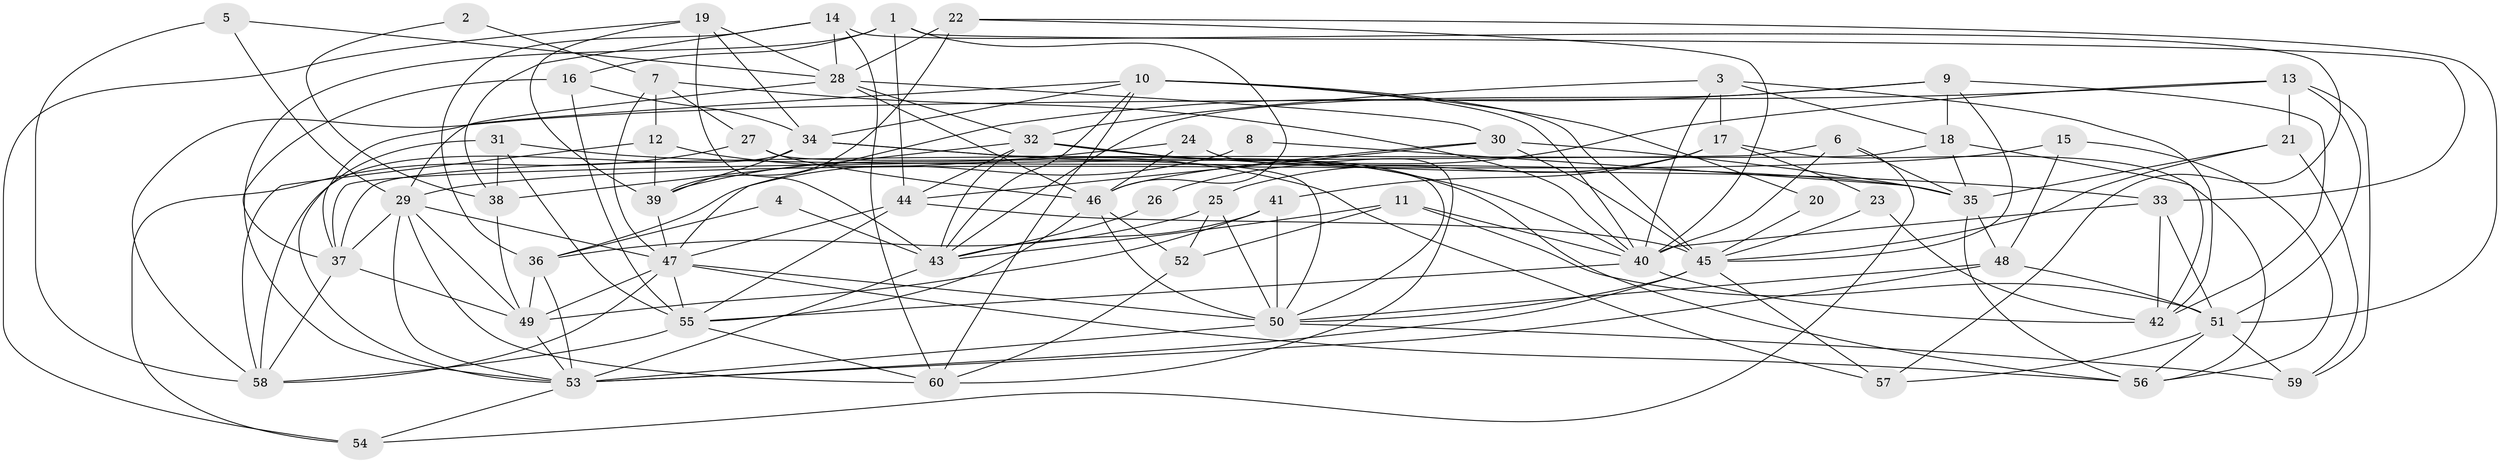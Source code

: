 // original degree distribution, {5: 0.20833333333333334, 3: 0.325, 4: 0.25, 2: 0.09166666666666666, 7: 0.03333333333333333, 6: 0.08333333333333333, 8: 0.008333333333333333}
// Generated by graph-tools (version 1.1) at 2025/50/03/09/25 03:50:14]
// undirected, 60 vertices, 164 edges
graph export_dot {
graph [start="1"]
  node [color=gray90,style=filled];
  1;
  2;
  3;
  4;
  5;
  6;
  7;
  8;
  9;
  10;
  11;
  12;
  13;
  14;
  15;
  16;
  17;
  18;
  19;
  20;
  21;
  22;
  23;
  24;
  25;
  26;
  27;
  28;
  29;
  30;
  31;
  32;
  33;
  34;
  35;
  36;
  37;
  38;
  39;
  40;
  41;
  42;
  43;
  44;
  45;
  46;
  47;
  48;
  49;
  50;
  51;
  52;
  53;
  54;
  55;
  56;
  57;
  58;
  59;
  60;
  1 -- 16 [weight=1.0];
  1 -- 33 [weight=1.0];
  1 -- 44 [weight=1.0];
  1 -- 46 [weight=1.0];
  1 -- 53 [weight=1.0];
  2 -- 7 [weight=1.0];
  2 -- 38 [weight=1.0];
  3 -- 17 [weight=1.0];
  3 -- 18 [weight=1.0];
  3 -- 32 [weight=1.0];
  3 -- 40 [weight=2.0];
  3 -- 42 [weight=2.0];
  4 -- 36 [weight=1.0];
  4 -- 43 [weight=1.0];
  5 -- 28 [weight=1.0];
  5 -- 29 [weight=1.0];
  5 -- 58 [weight=1.0];
  6 -- 35 [weight=1.0];
  6 -- 37 [weight=1.0];
  6 -- 40 [weight=1.0];
  6 -- 54 [weight=1.0];
  7 -- 12 [weight=1.0];
  7 -- 27 [weight=1.0];
  7 -- 40 [weight=1.0];
  7 -- 47 [weight=1.0];
  8 -- 35 [weight=1.0];
  8 -- 36 [weight=1.0];
  9 -- 18 [weight=1.0];
  9 -- 42 [weight=1.0];
  9 -- 43 [weight=1.0];
  9 -- 45 [weight=1.0];
  9 -- 47 [weight=1.0];
  10 -- 20 [weight=1.0];
  10 -- 34 [weight=1.0];
  10 -- 37 [weight=1.0];
  10 -- 40 [weight=1.0];
  10 -- 43 [weight=1.0];
  10 -- 45 [weight=1.0];
  10 -- 60 [weight=1.0];
  11 -- 40 [weight=1.0];
  11 -- 43 [weight=1.0];
  11 -- 51 [weight=1.0];
  11 -- 52 [weight=1.0];
  12 -- 39 [weight=1.0];
  12 -- 57 [weight=1.0];
  12 -- 58 [weight=1.0];
  13 -- 21 [weight=1.0];
  13 -- 26 [weight=1.0];
  13 -- 51 [weight=1.0];
  13 -- 58 [weight=1.0];
  13 -- 59 [weight=1.0];
  14 -- 28 [weight=1.0];
  14 -- 36 [weight=1.0];
  14 -- 38 [weight=1.0];
  14 -- 57 [weight=1.0];
  14 -- 60 [weight=1.0];
  15 -- 29 [weight=1.0];
  15 -- 48 [weight=1.0];
  15 -- 56 [weight=1.0];
  16 -- 34 [weight=1.0];
  16 -- 37 [weight=1.0];
  16 -- 55 [weight=1.0];
  17 -- 23 [weight=1.0];
  17 -- 25 [weight=1.0];
  17 -- 41 [weight=1.0];
  17 -- 56 [weight=1.0];
  18 -- 35 [weight=1.0];
  18 -- 37 [weight=1.0];
  18 -- 42 [weight=1.0];
  19 -- 28 [weight=1.0];
  19 -- 34 [weight=1.0];
  19 -- 39 [weight=1.0];
  19 -- 43 [weight=1.0];
  19 -- 54 [weight=1.0];
  20 -- 45 [weight=1.0];
  21 -- 35 [weight=1.0];
  21 -- 45 [weight=1.0];
  21 -- 59 [weight=1.0];
  22 -- 28 [weight=1.0];
  22 -- 39 [weight=1.0];
  22 -- 40 [weight=1.0];
  22 -- 51 [weight=1.0];
  23 -- 42 [weight=1.0];
  23 -- 45 [weight=1.0];
  24 -- 39 [weight=1.0];
  24 -- 46 [weight=1.0];
  24 -- 60 [weight=1.0];
  25 -- 36 [weight=1.0];
  25 -- 50 [weight=2.0];
  25 -- 52 [weight=1.0];
  26 -- 43 [weight=1.0];
  27 -- 46 [weight=1.0];
  27 -- 50 [weight=1.0];
  27 -- 54 [weight=1.0];
  28 -- 29 [weight=1.0];
  28 -- 30 [weight=1.0];
  28 -- 32 [weight=1.0];
  28 -- 46 [weight=1.0];
  29 -- 37 [weight=1.0];
  29 -- 47 [weight=1.0];
  29 -- 49 [weight=1.0];
  29 -- 53 [weight=1.0];
  29 -- 60 [weight=1.0];
  30 -- 35 [weight=1.0];
  30 -- 44 [weight=2.0];
  30 -- 45 [weight=2.0];
  30 -- 46 [weight=1.0];
  31 -- 35 [weight=1.0];
  31 -- 38 [weight=1.0];
  31 -- 53 [weight=1.0];
  31 -- 55 [weight=1.0];
  32 -- 33 [weight=1.0];
  32 -- 38 [weight=1.0];
  32 -- 43 [weight=1.0];
  32 -- 44 [weight=1.0];
  32 -- 56 [weight=1.0];
  33 -- 40 [weight=1.0];
  33 -- 42 [weight=1.0];
  33 -- 51 [weight=1.0];
  34 -- 39 [weight=1.0];
  34 -- 40 [weight=1.0];
  34 -- 50 [weight=1.0];
  34 -- 58 [weight=1.0];
  35 -- 48 [weight=1.0];
  35 -- 56 [weight=1.0];
  36 -- 49 [weight=1.0];
  36 -- 53 [weight=1.0];
  37 -- 49 [weight=1.0];
  37 -- 58 [weight=1.0];
  38 -- 49 [weight=1.0];
  39 -- 47 [weight=1.0];
  40 -- 42 [weight=1.0];
  40 -- 55 [weight=1.0];
  41 -- 43 [weight=1.0];
  41 -- 49 [weight=1.0];
  41 -- 50 [weight=1.0];
  43 -- 53 [weight=1.0];
  44 -- 45 [weight=2.0];
  44 -- 47 [weight=1.0];
  44 -- 55 [weight=1.0];
  45 -- 50 [weight=1.0];
  45 -- 53 [weight=1.0];
  45 -- 57 [weight=1.0];
  46 -- 50 [weight=1.0];
  46 -- 52 [weight=1.0];
  46 -- 55 [weight=1.0];
  47 -- 49 [weight=1.0];
  47 -- 50 [weight=1.0];
  47 -- 55 [weight=1.0];
  47 -- 56 [weight=1.0];
  47 -- 58 [weight=1.0];
  48 -- 50 [weight=1.0];
  48 -- 51 [weight=1.0];
  48 -- 53 [weight=2.0];
  49 -- 53 [weight=1.0];
  50 -- 53 [weight=1.0];
  50 -- 59 [weight=1.0];
  51 -- 56 [weight=1.0];
  51 -- 57 [weight=1.0];
  51 -- 59 [weight=1.0];
  52 -- 60 [weight=1.0];
  53 -- 54 [weight=1.0];
  55 -- 58 [weight=1.0];
  55 -- 60 [weight=1.0];
}
